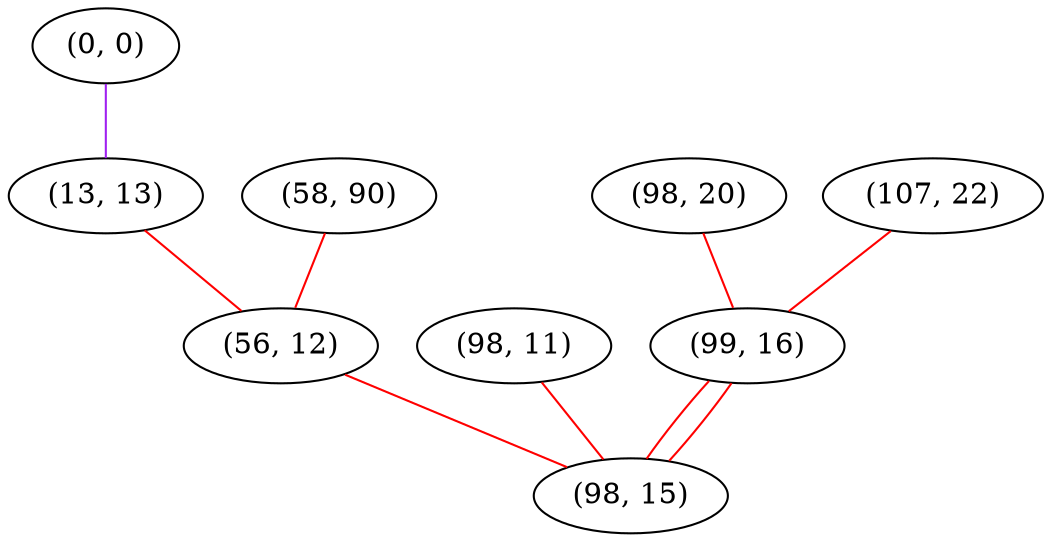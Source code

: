 graph "" {
"(0, 0)";
"(13, 13)";
"(58, 90)";
"(98, 11)";
"(98, 20)";
"(107, 22)";
"(99, 16)";
"(56, 12)";
"(98, 15)";
"(0, 0)" -- "(13, 13)"  [color=purple, key=0, weight=4];
"(13, 13)" -- "(56, 12)"  [color=red, key=0, weight=1];
"(58, 90)" -- "(56, 12)"  [color=red, key=0, weight=1];
"(98, 11)" -- "(98, 15)"  [color=red, key=0, weight=1];
"(98, 20)" -- "(99, 16)"  [color=red, key=0, weight=1];
"(107, 22)" -- "(99, 16)"  [color=red, key=0, weight=1];
"(99, 16)" -- "(98, 15)"  [color=red, key=0, weight=1];
"(99, 16)" -- "(98, 15)"  [color=red, key=1, weight=1];
"(56, 12)" -- "(98, 15)"  [color=red, key=0, weight=1];
}
